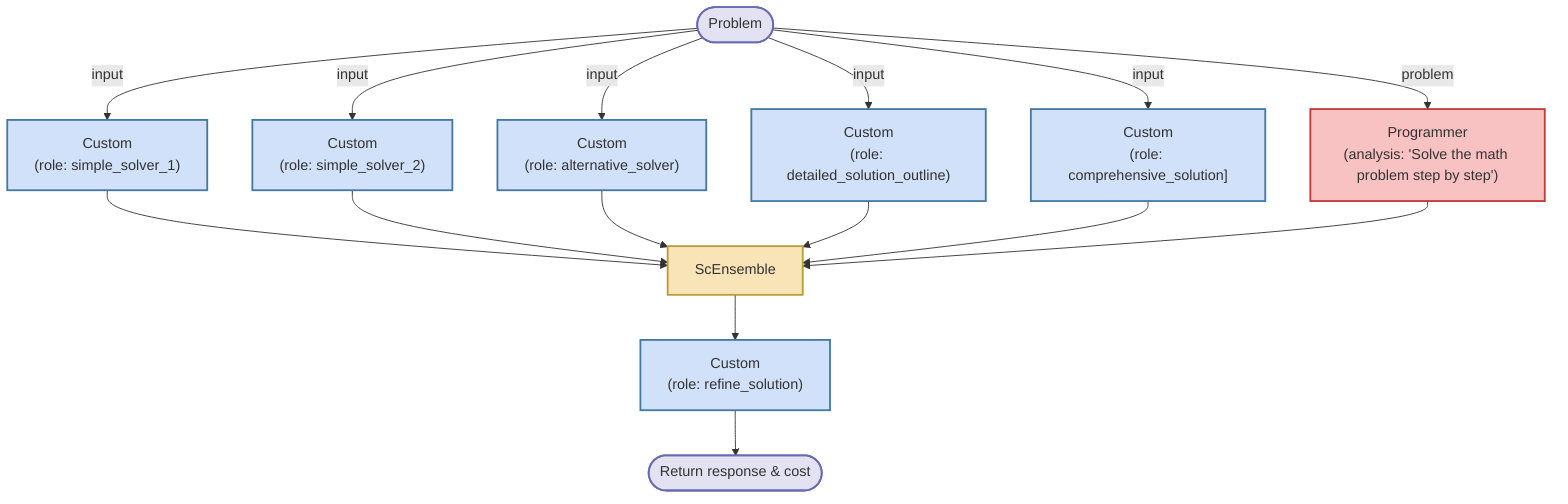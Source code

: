 flowchart TD
    %% Nodes
    PROBLEM([Problem])
    C1["Custom<br/>(role: simple_solver_1)"]
    C2["Custom<br/>(role: simple_solver_2)"]
    C3["Custom<br/>(role: alternative_solver)"]
    C4["Custom<br/>(role: detailed_solution_outline)"]
    C5["Custom<br/>(role: comprehensive_solution]"]
    P["Programmer<br/>(analysis: 'Solve the math problem step by step')"]
    REFINE["Custom<br/>(role: refine_solution)"]
    ENSEMBLE["ScEnsemble<br/>"]
    RETURN([Return response & cost])

    %% Styles
    classDef CustomOp fill:#d0e1f9,stroke:#4378a2,stroke-width:2px;
    classDef ProgrammerOp fill:#f9c2c2,stroke:#c23737,stroke-width:2px;
    classDef ScEnSembleOp fill:#f9e4b7,stroke:#b99b37,stroke-width:2px;
    classDef Interface fill:#e2e2f2,stroke:#6a6ab2,stroke-width:2px;

    %% Assign classes
    class C1 CustomOp
    class C2 CustomOp
    class C3 CustomOp
    class C4 CustomOp
    class C5 CustomOp
    class P ProgrammerOp
    class REFINE CustomOp
    class PROBLEM Interface
    class RETURN Interface
    class ENSEMBLE ScEnSembleOp

    %% Flow (arrows show data relationships)
    PROBLEM --> |input|C1
    PROBLEM --> |input|C2
    PROBLEM --> |input|C3
    PROBLEM --> |input|C4
    PROBLEM --> |input|C5
    PROBLEM --> |problem|P
    C1 --> ENSEMBLE
    C2 --> ENSEMBLE
    C3 --> ENSEMBLE
    C4 --> ENSEMBLE
    C5 --> ENSEMBLE
    P --> ENSEMBLE
    ENSEMBLE --> REFINE
    REFINE --> RETURN